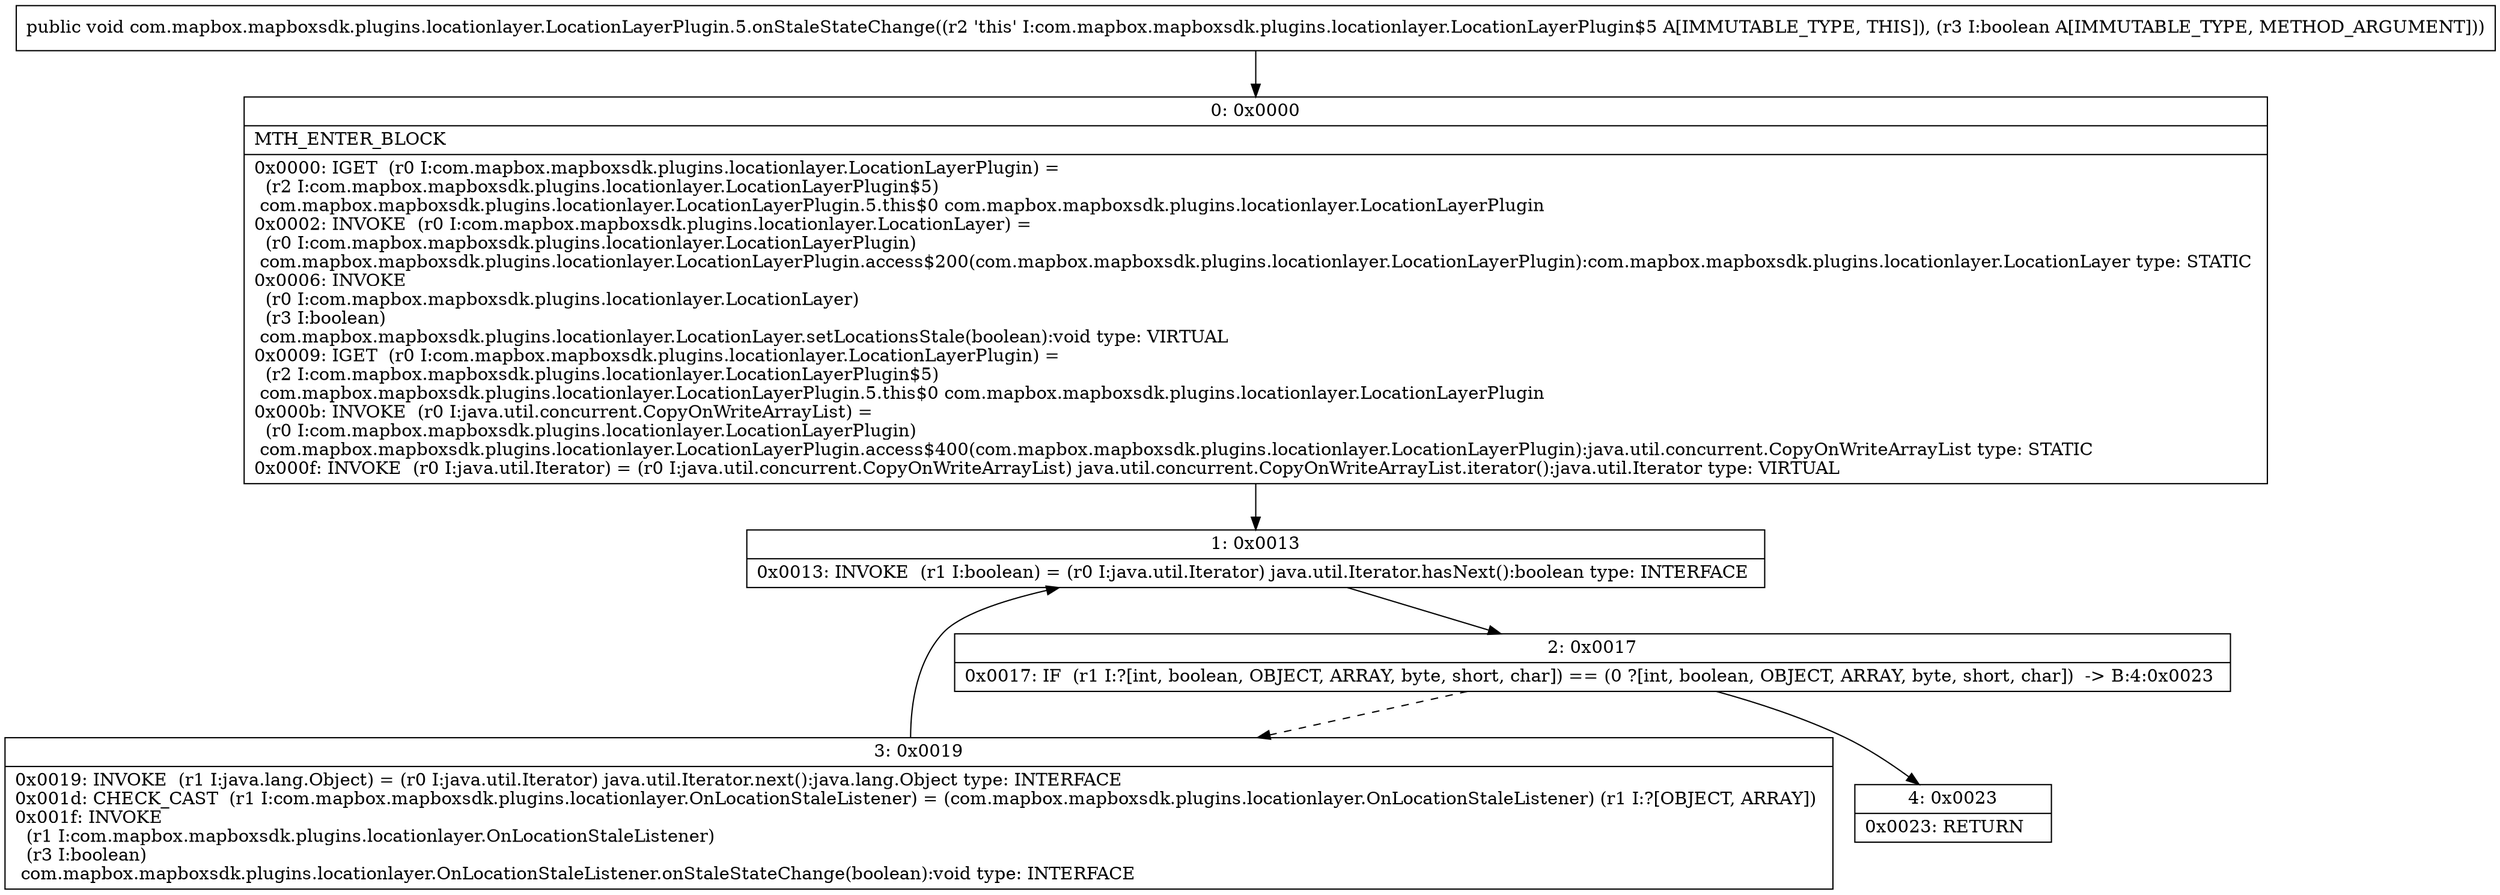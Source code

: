 digraph "CFG forcom.mapbox.mapboxsdk.plugins.locationlayer.LocationLayerPlugin.5.onStaleStateChange(Z)V" {
Node_0 [shape=record,label="{0\:\ 0x0000|MTH_ENTER_BLOCK\l|0x0000: IGET  (r0 I:com.mapbox.mapboxsdk.plugins.locationlayer.LocationLayerPlugin) = \l  (r2 I:com.mapbox.mapboxsdk.plugins.locationlayer.LocationLayerPlugin$5)\l com.mapbox.mapboxsdk.plugins.locationlayer.LocationLayerPlugin.5.this$0 com.mapbox.mapboxsdk.plugins.locationlayer.LocationLayerPlugin \l0x0002: INVOKE  (r0 I:com.mapbox.mapboxsdk.plugins.locationlayer.LocationLayer) = \l  (r0 I:com.mapbox.mapboxsdk.plugins.locationlayer.LocationLayerPlugin)\l com.mapbox.mapboxsdk.plugins.locationlayer.LocationLayerPlugin.access$200(com.mapbox.mapboxsdk.plugins.locationlayer.LocationLayerPlugin):com.mapbox.mapboxsdk.plugins.locationlayer.LocationLayer type: STATIC \l0x0006: INVOKE  \l  (r0 I:com.mapbox.mapboxsdk.plugins.locationlayer.LocationLayer)\l  (r3 I:boolean)\l com.mapbox.mapboxsdk.plugins.locationlayer.LocationLayer.setLocationsStale(boolean):void type: VIRTUAL \l0x0009: IGET  (r0 I:com.mapbox.mapboxsdk.plugins.locationlayer.LocationLayerPlugin) = \l  (r2 I:com.mapbox.mapboxsdk.plugins.locationlayer.LocationLayerPlugin$5)\l com.mapbox.mapboxsdk.plugins.locationlayer.LocationLayerPlugin.5.this$0 com.mapbox.mapboxsdk.plugins.locationlayer.LocationLayerPlugin \l0x000b: INVOKE  (r0 I:java.util.concurrent.CopyOnWriteArrayList) = \l  (r0 I:com.mapbox.mapboxsdk.plugins.locationlayer.LocationLayerPlugin)\l com.mapbox.mapboxsdk.plugins.locationlayer.LocationLayerPlugin.access$400(com.mapbox.mapboxsdk.plugins.locationlayer.LocationLayerPlugin):java.util.concurrent.CopyOnWriteArrayList type: STATIC \l0x000f: INVOKE  (r0 I:java.util.Iterator) = (r0 I:java.util.concurrent.CopyOnWriteArrayList) java.util.concurrent.CopyOnWriteArrayList.iterator():java.util.Iterator type: VIRTUAL \l}"];
Node_1 [shape=record,label="{1\:\ 0x0013|0x0013: INVOKE  (r1 I:boolean) = (r0 I:java.util.Iterator) java.util.Iterator.hasNext():boolean type: INTERFACE \l}"];
Node_2 [shape=record,label="{2\:\ 0x0017|0x0017: IF  (r1 I:?[int, boolean, OBJECT, ARRAY, byte, short, char]) == (0 ?[int, boolean, OBJECT, ARRAY, byte, short, char])  \-\> B:4:0x0023 \l}"];
Node_3 [shape=record,label="{3\:\ 0x0019|0x0019: INVOKE  (r1 I:java.lang.Object) = (r0 I:java.util.Iterator) java.util.Iterator.next():java.lang.Object type: INTERFACE \l0x001d: CHECK_CAST  (r1 I:com.mapbox.mapboxsdk.plugins.locationlayer.OnLocationStaleListener) = (com.mapbox.mapboxsdk.plugins.locationlayer.OnLocationStaleListener) (r1 I:?[OBJECT, ARRAY]) \l0x001f: INVOKE  \l  (r1 I:com.mapbox.mapboxsdk.plugins.locationlayer.OnLocationStaleListener)\l  (r3 I:boolean)\l com.mapbox.mapboxsdk.plugins.locationlayer.OnLocationStaleListener.onStaleStateChange(boolean):void type: INTERFACE \l}"];
Node_4 [shape=record,label="{4\:\ 0x0023|0x0023: RETURN   \l}"];
MethodNode[shape=record,label="{public void com.mapbox.mapboxsdk.plugins.locationlayer.LocationLayerPlugin.5.onStaleStateChange((r2 'this' I:com.mapbox.mapboxsdk.plugins.locationlayer.LocationLayerPlugin$5 A[IMMUTABLE_TYPE, THIS]), (r3 I:boolean A[IMMUTABLE_TYPE, METHOD_ARGUMENT])) }"];
MethodNode -> Node_0;
Node_0 -> Node_1;
Node_1 -> Node_2;
Node_2 -> Node_3[style=dashed];
Node_2 -> Node_4;
Node_3 -> Node_1;
}

